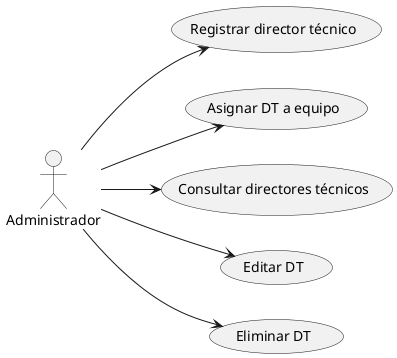 @startuml
left to right direction
:Administrador: as Admin

Admin --> (Registrar director técnico)

Admin --> (Asignar DT a equipo)

Admin --> (Consultar directores técnicos)

Admin --> (Editar DT)

Admin --> (Eliminar DT)
@enduml
